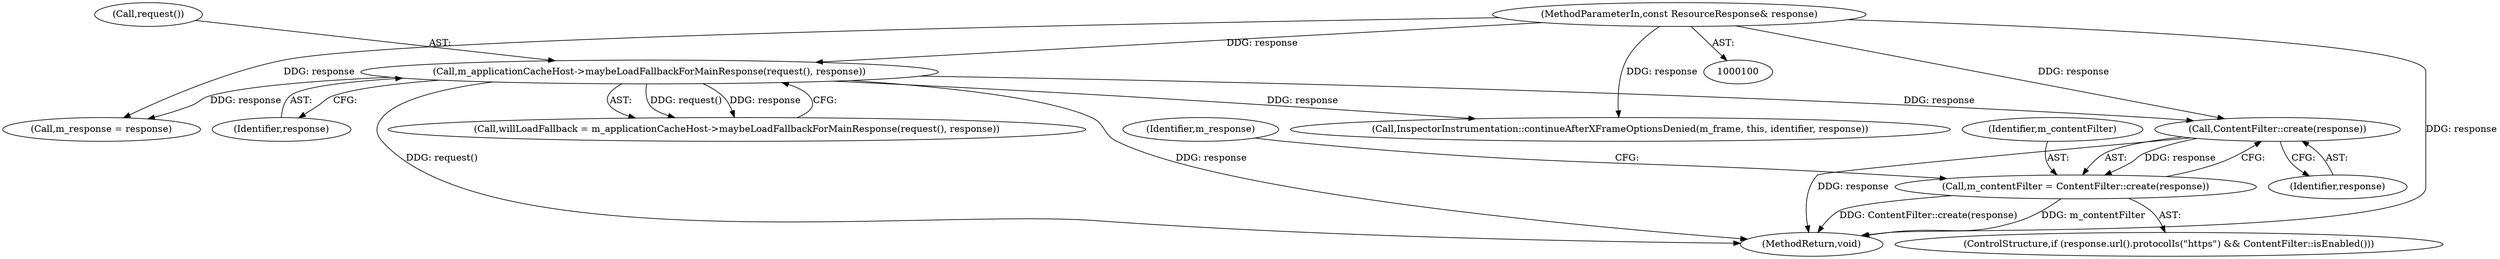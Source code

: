 digraph "0_Chrome_a6f7726de20450074a01493e4e85409ce3f2595a_0@API" {
"1000276" [label="(Call,ContentFilter::create(response))"];
"1000102" [label="(MethodParameterIn,const ResourceResponse& response)"];
"1000113" [label="(Call,m_applicationCacheHost->maybeLoadFallbackForMainResponse(request(), response))"];
"1000274" [label="(Call,m_contentFilter = ContentFilter::create(response))"];
"1000114" [label="(Call,request())"];
"1000111" [label="(Call,willLoadFallback = m_applicationCacheHost->maybeLoadFallbackForMainResponse(request(), response))"];
"1000279" [label="(Identifier,m_response)"];
"1000115" [label="(Identifier,response)"];
"1000277" [label="(Identifier,response)"];
"1000113" [label="(Call,m_applicationCacheHost->maybeLoadFallbackForMainResponse(request(), response))"];
"1000275" [label="(Identifier,m_contentFilter)"];
"1000269" [label="(ControlStructure,if (response.url().protocolIs(\"https\") && ContentFilter::isEnabled()))"];
"1000282" [label="(MethodReturn,void)"];
"1000276" [label="(Call,ContentFilter::create(response))"];
"1000274" [label="(Call,m_contentFilter = ContentFilter::create(response))"];
"1000102" [label="(MethodParameterIn,const ResourceResponse& response)"];
"1000231" [label="(Call,m_response = response)"];
"1000171" [label="(Call,InspectorInstrumentation::continueAfterXFrameOptionsDenied(m_frame, this, identifier, response))"];
"1000276" -> "1000274"  [label="AST: "];
"1000276" -> "1000277"  [label="CFG: "];
"1000277" -> "1000276"  [label="AST: "];
"1000274" -> "1000276"  [label="CFG: "];
"1000276" -> "1000282"  [label="DDG: response"];
"1000276" -> "1000274"  [label="DDG: response"];
"1000102" -> "1000276"  [label="DDG: response"];
"1000113" -> "1000276"  [label="DDG: response"];
"1000102" -> "1000100"  [label="AST: "];
"1000102" -> "1000282"  [label="DDG: response"];
"1000102" -> "1000113"  [label="DDG: response"];
"1000102" -> "1000171"  [label="DDG: response"];
"1000102" -> "1000231"  [label="DDG: response"];
"1000113" -> "1000111"  [label="AST: "];
"1000113" -> "1000115"  [label="CFG: "];
"1000114" -> "1000113"  [label="AST: "];
"1000115" -> "1000113"  [label="AST: "];
"1000111" -> "1000113"  [label="CFG: "];
"1000113" -> "1000282"  [label="DDG: request()"];
"1000113" -> "1000282"  [label="DDG: response"];
"1000113" -> "1000111"  [label="DDG: request()"];
"1000113" -> "1000111"  [label="DDG: response"];
"1000113" -> "1000171"  [label="DDG: response"];
"1000113" -> "1000231"  [label="DDG: response"];
"1000274" -> "1000269"  [label="AST: "];
"1000275" -> "1000274"  [label="AST: "];
"1000279" -> "1000274"  [label="CFG: "];
"1000274" -> "1000282"  [label="DDG: m_contentFilter"];
"1000274" -> "1000282"  [label="DDG: ContentFilter::create(response)"];
}
